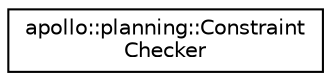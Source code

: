 digraph "Graphical Class Hierarchy"
{
  edge [fontname="Helvetica",fontsize="10",labelfontname="Helvetica",labelfontsize="10"];
  node [fontname="Helvetica",fontsize="10",shape=record];
  rankdir="LR";
  Node1 [label="apollo::planning::Constraint\lChecker",height=0.2,width=0.4,color="black", fillcolor="white", style="filled",URL="$classapollo_1_1planning_1_1ConstraintChecker.html"];
}
